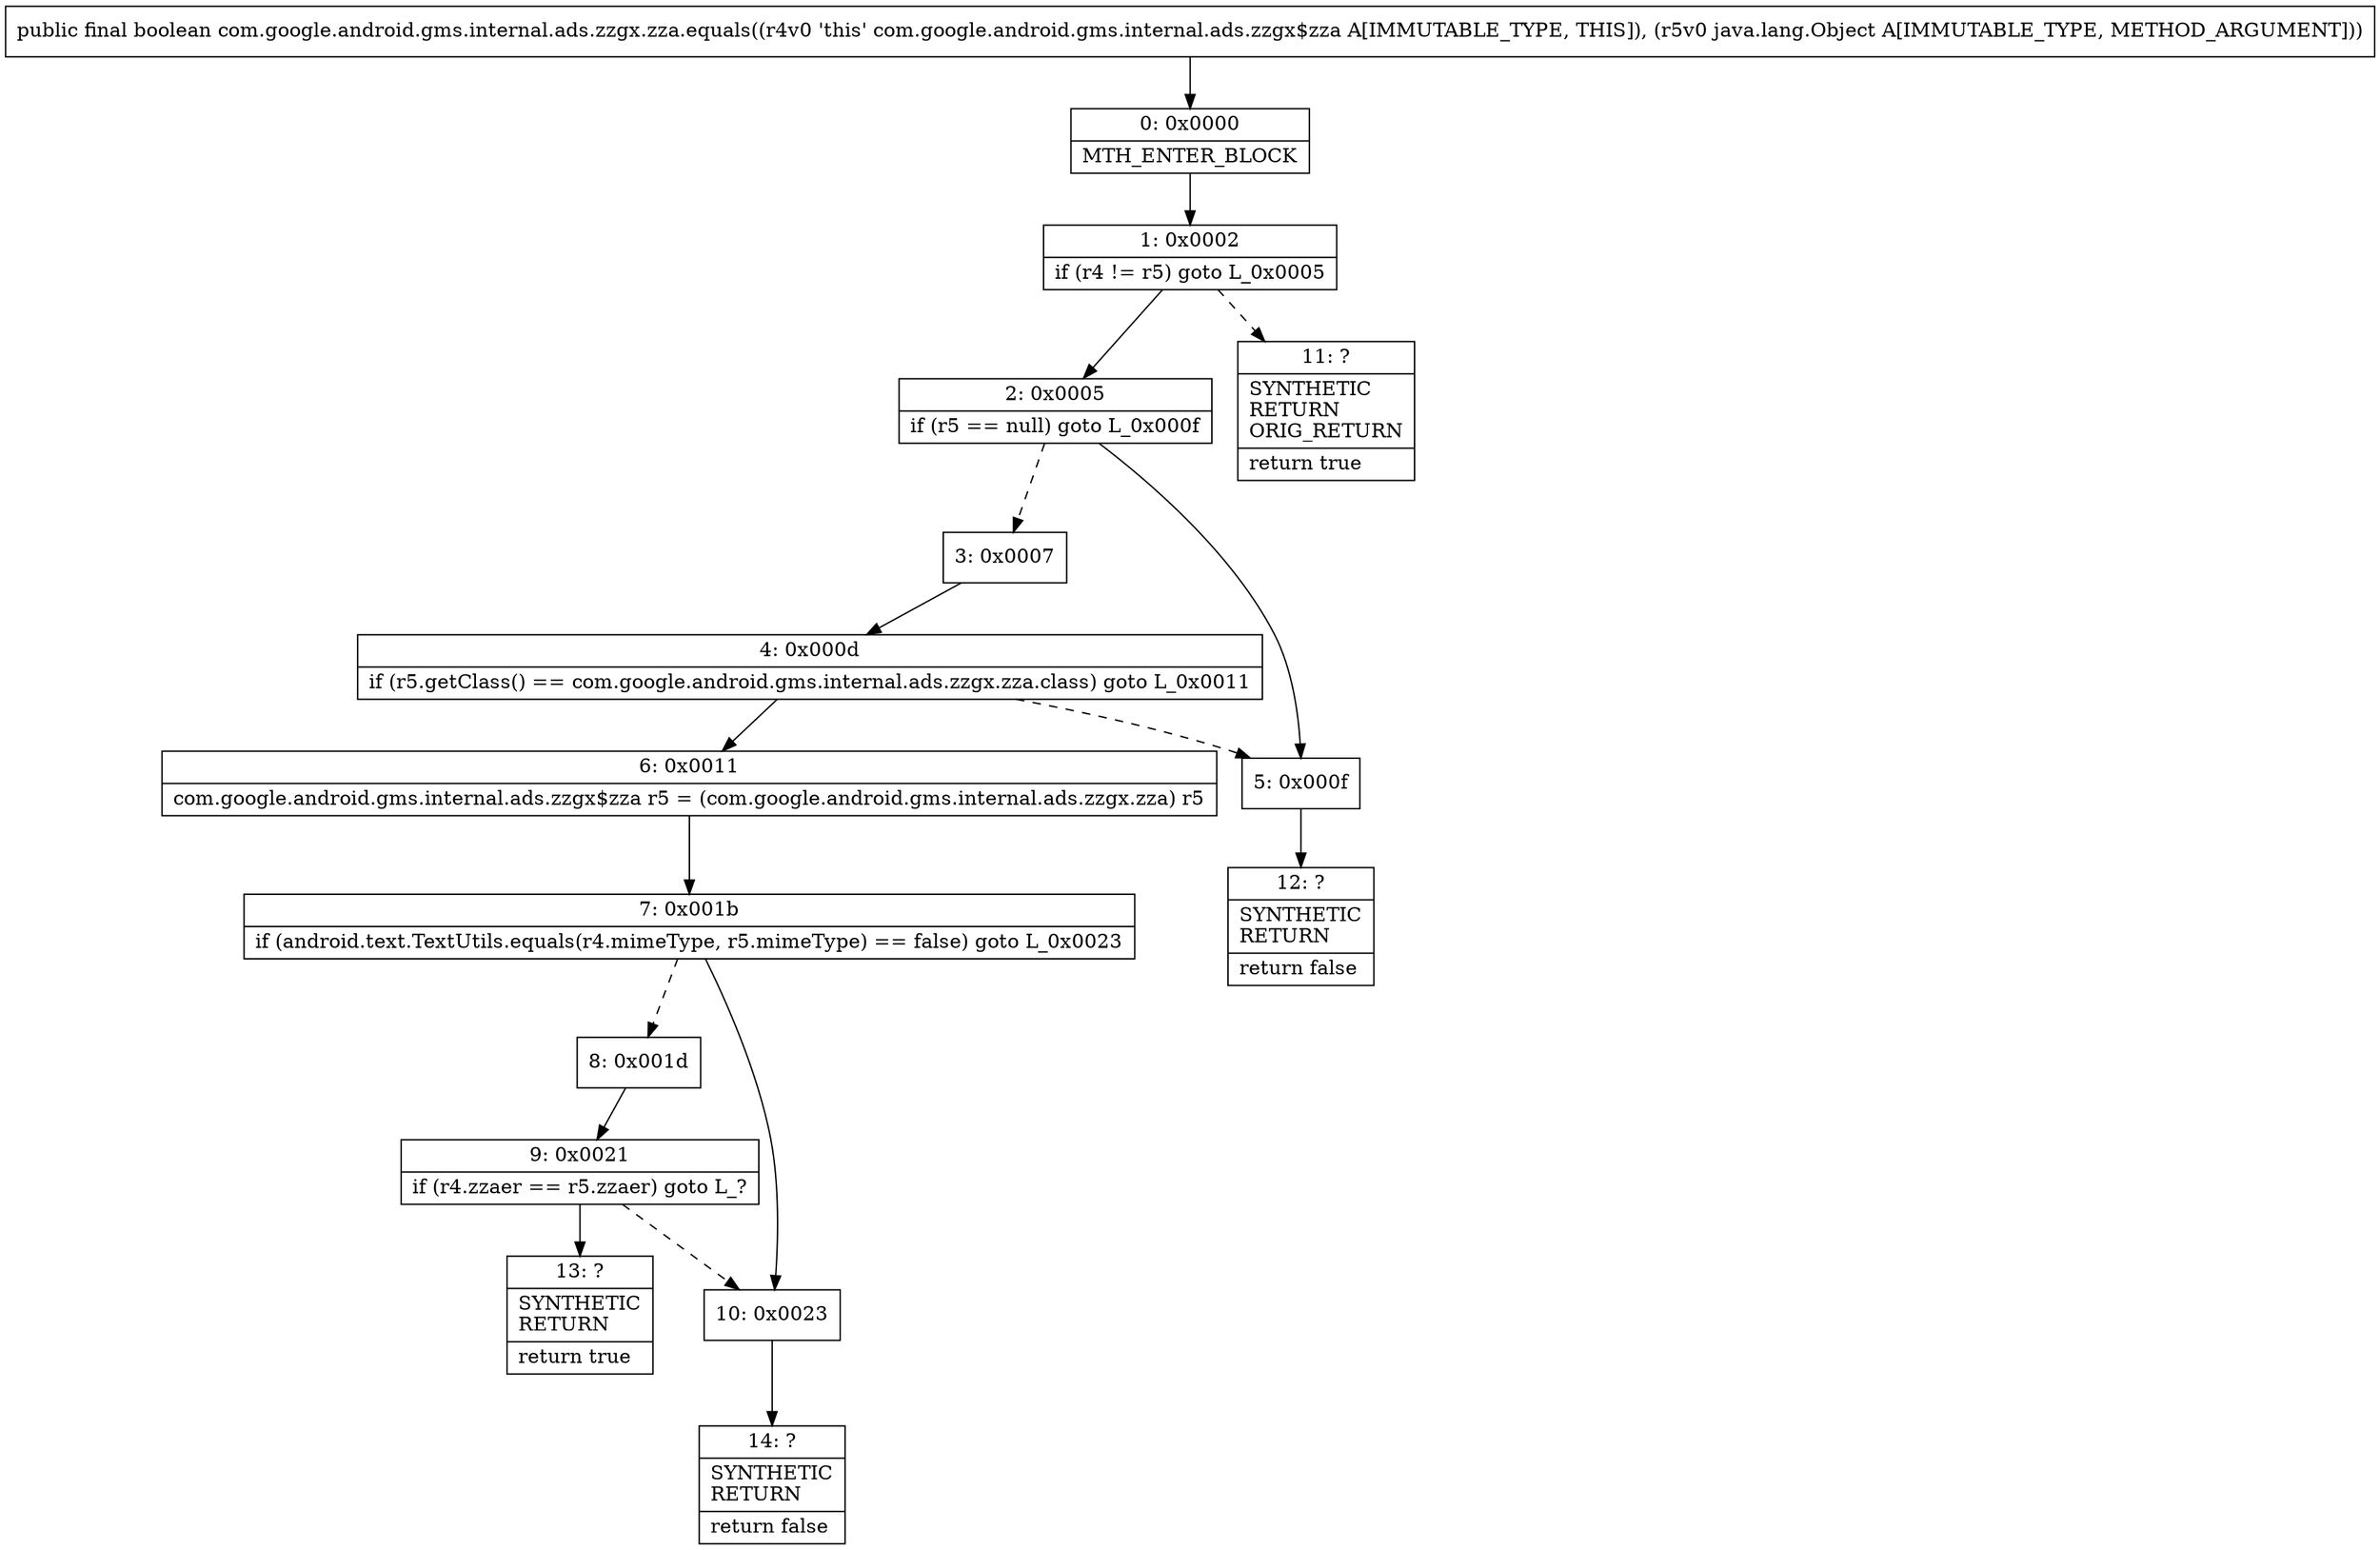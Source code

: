 digraph "CFG forcom.google.android.gms.internal.ads.zzgx.zza.equals(Ljava\/lang\/Object;)Z" {
Node_0 [shape=record,label="{0\:\ 0x0000|MTH_ENTER_BLOCK\l}"];
Node_1 [shape=record,label="{1\:\ 0x0002|if (r4 != r5) goto L_0x0005\l}"];
Node_2 [shape=record,label="{2\:\ 0x0005|if (r5 == null) goto L_0x000f\l}"];
Node_3 [shape=record,label="{3\:\ 0x0007}"];
Node_4 [shape=record,label="{4\:\ 0x000d|if (r5.getClass() == com.google.android.gms.internal.ads.zzgx.zza.class) goto L_0x0011\l}"];
Node_5 [shape=record,label="{5\:\ 0x000f}"];
Node_6 [shape=record,label="{6\:\ 0x0011|com.google.android.gms.internal.ads.zzgx$zza r5 = (com.google.android.gms.internal.ads.zzgx.zza) r5\l}"];
Node_7 [shape=record,label="{7\:\ 0x001b|if (android.text.TextUtils.equals(r4.mimeType, r5.mimeType) == false) goto L_0x0023\l}"];
Node_8 [shape=record,label="{8\:\ 0x001d}"];
Node_9 [shape=record,label="{9\:\ 0x0021|if (r4.zzaer == r5.zzaer) goto L_?\l}"];
Node_10 [shape=record,label="{10\:\ 0x0023}"];
Node_11 [shape=record,label="{11\:\ ?|SYNTHETIC\lRETURN\lORIG_RETURN\l|return true\l}"];
Node_12 [shape=record,label="{12\:\ ?|SYNTHETIC\lRETURN\l|return false\l}"];
Node_13 [shape=record,label="{13\:\ ?|SYNTHETIC\lRETURN\l|return true\l}"];
Node_14 [shape=record,label="{14\:\ ?|SYNTHETIC\lRETURN\l|return false\l}"];
MethodNode[shape=record,label="{public final boolean com.google.android.gms.internal.ads.zzgx.zza.equals((r4v0 'this' com.google.android.gms.internal.ads.zzgx$zza A[IMMUTABLE_TYPE, THIS]), (r5v0 java.lang.Object A[IMMUTABLE_TYPE, METHOD_ARGUMENT])) }"];
MethodNode -> Node_0;
Node_0 -> Node_1;
Node_1 -> Node_2;
Node_1 -> Node_11[style=dashed];
Node_2 -> Node_3[style=dashed];
Node_2 -> Node_5;
Node_3 -> Node_4;
Node_4 -> Node_5[style=dashed];
Node_4 -> Node_6;
Node_5 -> Node_12;
Node_6 -> Node_7;
Node_7 -> Node_8[style=dashed];
Node_7 -> Node_10;
Node_8 -> Node_9;
Node_9 -> Node_10[style=dashed];
Node_9 -> Node_13;
Node_10 -> Node_14;
}

